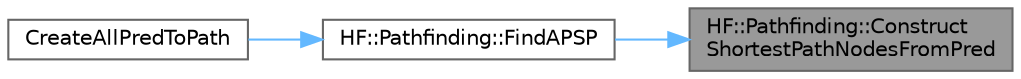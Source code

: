 digraph "HF::Pathfinding::ConstructShortestPathNodesFromPred"
{
 // LATEX_PDF_SIZE
  bgcolor="transparent";
  edge [fontname=Helvetica,fontsize=10,labelfontname=Helvetica,labelfontsize=10];
  node [fontname=Helvetica,fontsize=10,shape=box,height=0.2,width=0.4];
  rankdir="RL";
  Node1 [label="HF::Pathfinding::Construct\lShortestPathNodesFromPred",height=0.2,width=0.4,color="gray40", fillcolor="grey60", style="filled", fontcolor="black",tooltip="Construct the shortest path of node ids given predecessor and distance vectors."];
  Node1 -> Node2 [dir="back",color="steelblue1",style="solid"];
  Node2 [label="HF::Pathfinding::FindAPSP",height=0.2,width=0.4,color="grey40", fillcolor="white", style="filled",URL="$a00472.html#a6d24adcb1c0891a98e7d9a8d36f8cc01",tooltip=" "];
  Node2 -> Node3 [dir="back",color="steelblue1",style="solid"];
  Node3 [label="CreateAllPredToPath",height=0.2,width=0.4,color="grey40", fillcolor="white", style="filled",URL="$a00456.html#gaff8b6c35105e6a465af490691069727a",tooltip=" "];
}
